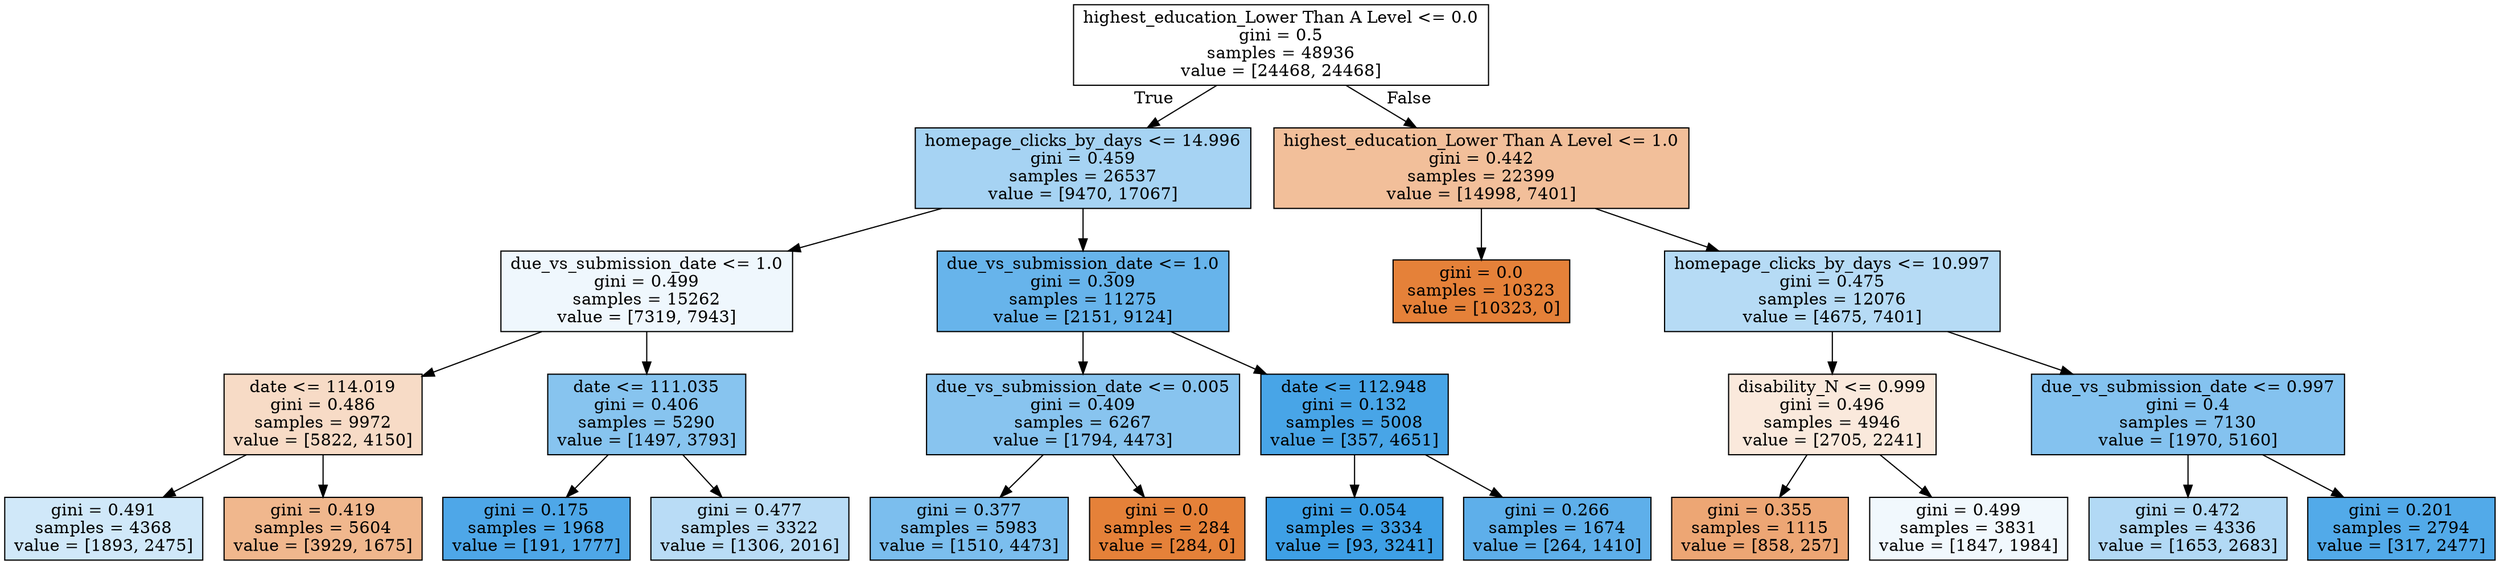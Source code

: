 digraph Tree {
node [shape=box, style="filled", color="black"] ;
0 [label="highest_education_Lower Than A Level <= 0.0\ngini = 0.5\nsamples = 48936\nvalue = [24468, 24468]", fillcolor="#e5813900"] ;
1 [label="homepage_clicks_by_days <= 14.996\ngini = 0.459\nsamples = 26537\nvalue = [9470, 17067]", fillcolor="#399de572"] ;
0 -> 1 [labeldistance=2.5, labelangle=45, headlabel="True"] ;
2 [label="due_vs_submission_date <= 1.0\ngini = 0.499\nsamples = 15262\nvalue = [7319, 7943]", fillcolor="#399de514"] ;
1 -> 2 ;
3 [label="date <= 114.019\ngini = 0.486\nsamples = 9972\nvalue = [5822, 4150]", fillcolor="#e5813949"] ;
2 -> 3 ;
4 [label="gini = 0.491\nsamples = 4368\nvalue = [1893, 2475]", fillcolor="#399de53c"] ;
3 -> 4 ;
5 [label="gini = 0.419\nsamples = 5604\nvalue = [3929, 1675]", fillcolor="#e5813992"] ;
3 -> 5 ;
6 [label="date <= 111.035\ngini = 0.406\nsamples = 5290\nvalue = [1497, 3793]", fillcolor="#399de59a"] ;
2 -> 6 ;
7 [label="gini = 0.175\nsamples = 1968\nvalue = [191, 1777]", fillcolor="#399de5e4"] ;
6 -> 7 ;
8 [label="gini = 0.477\nsamples = 3322\nvalue = [1306, 2016]", fillcolor="#399de55a"] ;
6 -> 8 ;
9 [label="due_vs_submission_date <= 1.0\ngini = 0.309\nsamples = 11275\nvalue = [2151, 9124]", fillcolor="#399de5c3"] ;
1 -> 9 ;
10 [label="due_vs_submission_date <= 0.005\ngini = 0.409\nsamples = 6267\nvalue = [1794, 4473]", fillcolor="#399de599"] ;
9 -> 10 ;
11 [label="gini = 0.377\nsamples = 5983\nvalue = [1510, 4473]", fillcolor="#399de5a9"] ;
10 -> 11 ;
12 [label="gini = 0.0\nsamples = 284\nvalue = [284, 0]", fillcolor="#e58139ff"] ;
10 -> 12 ;
13 [label="date <= 112.948\ngini = 0.132\nsamples = 5008\nvalue = [357, 4651]", fillcolor="#399de5eb"] ;
9 -> 13 ;
14 [label="gini = 0.054\nsamples = 3334\nvalue = [93, 3241]", fillcolor="#399de5f8"] ;
13 -> 14 ;
15 [label="gini = 0.266\nsamples = 1674\nvalue = [264, 1410]", fillcolor="#399de5cf"] ;
13 -> 15 ;
16 [label="highest_education_Lower Than A Level <= 1.0\ngini = 0.442\nsamples = 22399\nvalue = [14998, 7401]", fillcolor="#e5813981"] ;
0 -> 16 [labeldistance=2.5, labelangle=-45, headlabel="False"] ;
17 [label="gini = 0.0\nsamples = 10323\nvalue = [10323, 0]", fillcolor="#e58139ff"] ;
16 -> 17 ;
18 [label="homepage_clicks_by_days <= 10.997\ngini = 0.475\nsamples = 12076\nvalue = [4675, 7401]", fillcolor="#399de55e"] ;
16 -> 18 ;
19 [label="disability_N <= 0.999\ngini = 0.496\nsamples = 4946\nvalue = [2705, 2241]", fillcolor="#e581392c"] ;
18 -> 19 ;
20 [label="gini = 0.355\nsamples = 1115\nvalue = [858, 257]", fillcolor="#e58139b3"] ;
19 -> 20 ;
21 [label="gini = 0.499\nsamples = 3831\nvalue = [1847, 1984]", fillcolor="#399de512"] ;
19 -> 21 ;
22 [label="due_vs_submission_date <= 0.997\ngini = 0.4\nsamples = 7130\nvalue = [1970, 5160]", fillcolor="#399de59e"] ;
18 -> 22 ;
23 [label="gini = 0.472\nsamples = 4336\nvalue = [1653, 2683]", fillcolor="#399de562"] ;
22 -> 23 ;
24 [label="gini = 0.201\nsamples = 2794\nvalue = [317, 2477]", fillcolor="#399de5de"] ;
22 -> 24 ;
}